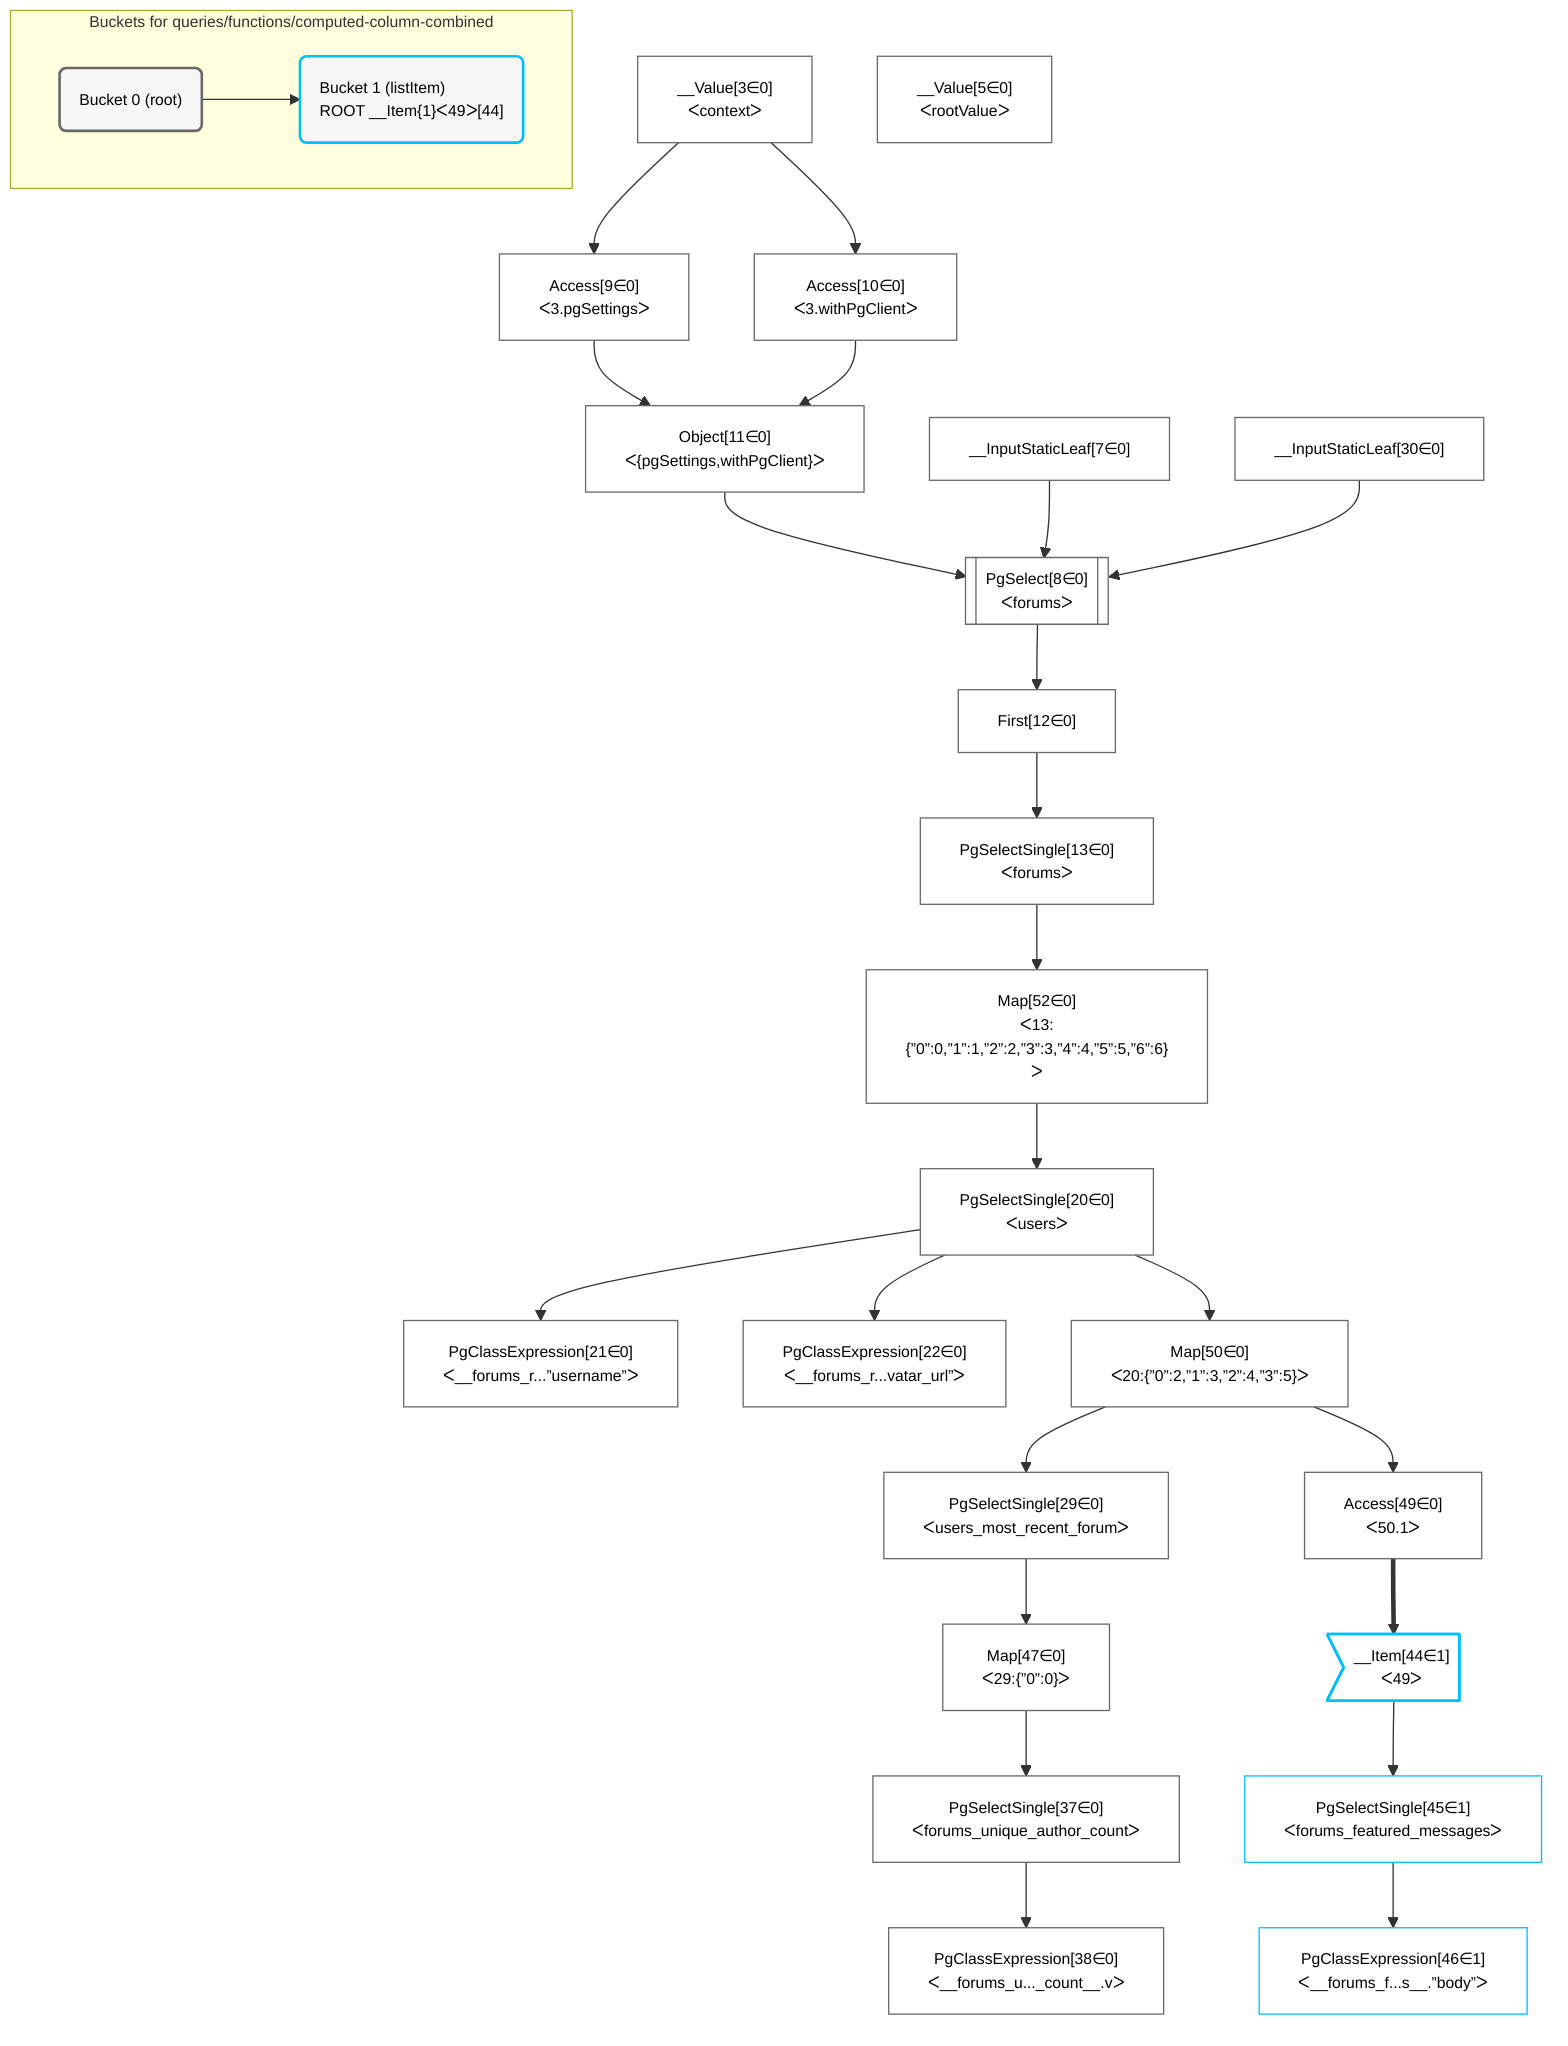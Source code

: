 %%{init: {'themeVariables': { 'fontSize': '12px'}}}%%
graph TD
    classDef path fill:#eee,stroke:#000,color:#000
    classDef plan fill:#fff,stroke-width:1px,color:#000
    classDef itemplan fill:#fff,stroke-width:2px,color:#000
    classDef sideeffectplan fill:#f00,stroke-width:2px,color:#000
    classDef bucket fill:#f6f6f6,color:#000,stroke-width:2px,text-align:left


    %% define steps
    __Value3["__Value[3∈0]<br />ᐸcontextᐳ"]:::plan
    __Value5["__Value[5∈0]<br />ᐸrootValueᐳ"]:::plan
    __InputStaticLeaf7["__InputStaticLeaf[7∈0]"]:::plan
    Access9["Access[9∈0]<br />ᐸ3.pgSettingsᐳ"]:::plan
    Access10["Access[10∈0]<br />ᐸ3.withPgClientᐳ"]:::plan
    Object11["Object[11∈0]<br />ᐸ{pgSettings,withPgClient}ᐳ"]:::plan
    __InputStaticLeaf30["__InputStaticLeaf[30∈0]"]:::plan
    PgSelect8[["PgSelect[8∈0]<br />ᐸforumsᐳ"]]:::plan
    First12["First[12∈0]"]:::plan
    PgSelectSingle13["PgSelectSingle[13∈0]<br />ᐸforumsᐳ"]:::plan
    Map52["Map[52∈0]<br />ᐸ13:{”0”:0,”1”:1,”2”:2,”3”:3,”4”:4,”5”:5,”6”:6}ᐳ"]:::plan
    PgSelectSingle20["PgSelectSingle[20∈0]<br />ᐸusersᐳ"]:::plan
    PgClassExpression21["PgClassExpression[21∈0]<br />ᐸ__forums_r...”username”ᐳ"]:::plan
    PgClassExpression22["PgClassExpression[22∈0]<br />ᐸ__forums_r...vatar_url”ᐳ"]:::plan
    Map50["Map[50∈0]<br />ᐸ20:{”0”:2,”1”:3,”2”:4,”3”:5}ᐳ"]:::plan
    PgSelectSingle29["PgSelectSingle[29∈0]<br />ᐸusers_most_recent_forumᐳ"]:::plan
    Map47["Map[47∈0]<br />ᐸ29:{”0”:0}ᐳ"]:::plan
    PgSelectSingle37["PgSelectSingle[37∈0]<br />ᐸforums_unique_author_countᐳ"]:::plan
    PgClassExpression38["PgClassExpression[38∈0]<br />ᐸ__forums_u..._count__.vᐳ"]:::plan
    Access49["Access[49∈0]<br />ᐸ50.1ᐳ"]:::plan
    __Item44>"__Item[44∈1]<br />ᐸ49ᐳ"]:::itemplan
    PgSelectSingle45["PgSelectSingle[45∈1]<br />ᐸforums_featured_messagesᐳ"]:::plan
    PgClassExpression46["PgClassExpression[46∈1]<br />ᐸ__forums_f...s__.”body”ᐳ"]:::plan

    %% plan dependencies
    __Value3 --> Access9
    __Value3 --> Access10
    Access9 & Access10 --> Object11
    Object11 & __InputStaticLeaf7 & __InputStaticLeaf30 --> PgSelect8
    PgSelect8 --> First12
    First12 --> PgSelectSingle13
    PgSelectSingle13 --> Map52
    Map52 --> PgSelectSingle20
    PgSelectSingle20 --> PgClassExpression21
    PgSelectSingle20 --> PgClassExpression22
    PgSelectSingle20 --> Map50
    Map50 --> PgSelectSingle29
    PgSelectSingle29 --> Map47
    Map47 --> PgSelectSingle37
    PgSelectSingle37 --> PgClassExpression38
    Map50 --> Access49
    Access49 ==> __Item44
    __Item44 --> PgSelectSingle45
    PgSelectSingle45 --> PgClassExpression46

    subgraph "Buckets for queries/functions/computed-column-combined"
    Bucket0("Bucket 0 (root)"):::bucket
    classDef bucket0 stroke:#696969
    class Bucket0,__Value3,__Value5,__InputStaticLeaf7,PgSelect8,Access9,Access10,Object11,First12,PgSelectSingle13,PgSelectSingle20,PgClassExpression21,PgClassExpression22,PgSelectSingle29,__InputStaticLeaf30,PgSelectSingle37,PgClassExpression38,Map47,Access49,Map50,Map52 bucket0
    Bucket1("Bucket 1 (listItem)<br />ROOT __Item{1}ᐸ49ᐳ[44]"):::bucket
    classDef bucket1 stroke:#00bfff
    class Bucket1,__Item44,PgSelectSingle45,PgClassExpression46 bucket1
    Bucket0 --> Bucket1
    end
